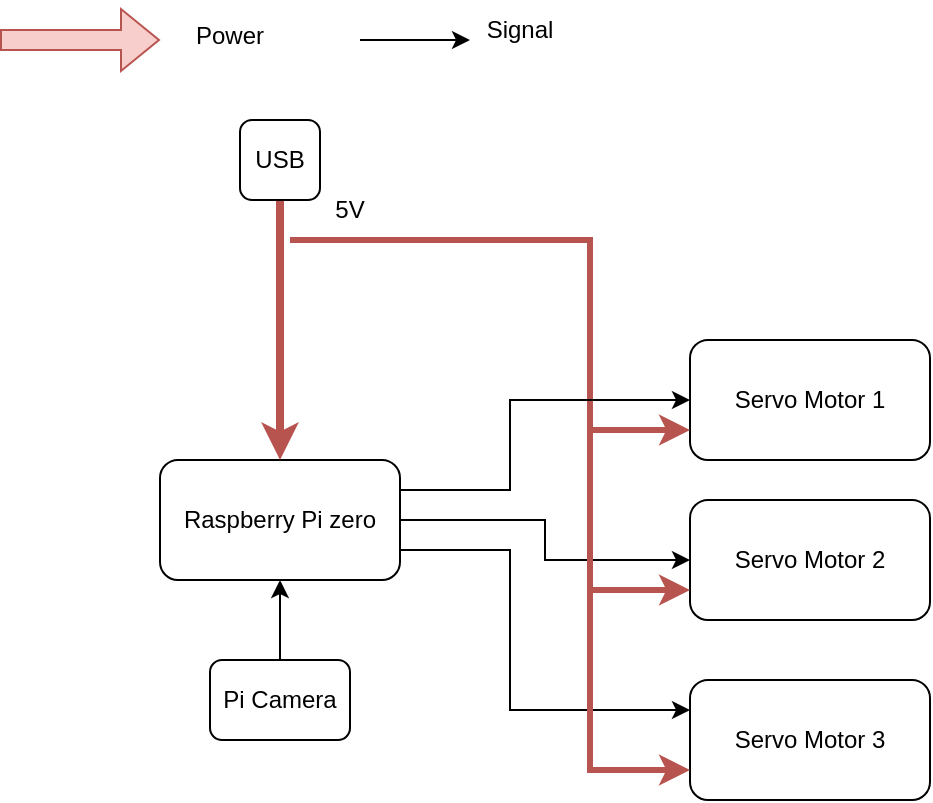 <mxfile version="24.8.8">
  <diagram name="Page-1" id="Oa7Kpcv20TyTfd5tUC3H">
    <mxGraphModel dx="230" dy="133" grid="1" gridSize="10" guides="1" tooltips="1" connect="1" arrows="1" fold="1" page="1" pageScale="1" pageWidth="850" pageHeight="1100" math="0" shadow="0">
      <root>
        <mxCell id="0" />
        <mxCell id="1" parent="0" />
        <mxCell id="iME_1mmJj4JnQnYkAXaE-13" style="edgeStyle=orthogonalEdgeStyle;rounded=0;orthogonalLoop=1;jettySize=auto;html=1;exitX=1;exitY=0.5;exitDx=0;exitDy=0;entryX=0;entryY=0.5;entryDx=0;entryDy=0;" edge="1" parent="1" source="iME_1mmJj4JnQnYkAXaE-1" target="iME_1mmJj4JnQnYkAXaE-6">
          <mxGeometry relative="1" as="geometry" />
        </mxCell>
        <mxCell id="iME_1mmJj4JnQnYkAXaE-14" style="edgeStyle=orthogonalEdgeStyle;rounded=0;orthogonalLoop=1;jettySize=auto;html=1;exitX=1;exitY=0.75;exitDx=0;exitDy=0;entryX=0;entryY=0.25;entryDx=0;entryDy=0;" edge="1" parent="1" source="iME_1mmJj4JnQnYkAXaE-1" target="iME_1mmJj4JnQnYkAXaE-8">
          <mxGeometry relative="1" as="geometry">
            <mxPoint x="470" y="660" as="targetPoint" />
            <Array as="points">
              <mxPoint x="450" y="595" />
              <mxPoint x="450" y="675" />
            </Array>
          </mxGeometry>
        </mxCell>
        <mxCell id="iME_1mmJj4JnQnYkAXaE-1" value="Raspberry Pi zero" style="rounded=1;whiteSpace=wrap;html=1;" vertex="1" parent="1">
          <mxGeometry x="275" y="550" width="120" height="60" as="geometry" />
        </mxCell>
        <mxCell id="iME_1mmJj4JnQnYkAXaE-2" value="" style="endArrow=classic;html=1;rounded=0;entryX=0.5;entryY=0;entryDx=0;entryDy=0;fillColor=#f8cecc;strokeColor=#b85450;strokeWidth=4;exitX=0.5;exitY=1;exitDx=0;exitDy=0;" edge="1" parent="1" source="iME_1mmJj4JnQnYkAXaE-15" target="iME_1mmJj4JnQnYkAXaE-1">
          <mxGeometry width="50" height="50" relative="1" as="geometry">
            <mxPoint x="335" y="440" as="sourcePoint" />
            <mxPoint x="440" y="570" as="targetPoint" />
          </mxGeometry>
        </mxCell>
        <mxCell id="iME_1mmJj4JnQnYkAXaE-3" value="5V" style="text;html=1;align=center;verticalAlign=middle;whiteSpace=wrap;rounded=0;" vertex="1" parent="1">
          <mxGeometry x="340" y="410" width="60" height="30" as="geometry" />
        </mxCell>
        <mxCell id="iME_1mmJj4JnQnYkAXaE-5" style="edgeStyle=orthogonalEdgeStyle;rounded=0;orthogonalLoop=1;jettySize=auto;html=1;exitX=0.5;exitY=0;exitDx=0;exitDy=0;entryX=0.5;entryY=1;entryDx=0;entryDy=0;" edge="1" parent="1" source="iME_1mmJj4JnQnYkAXaE-4" target="iME_1mmJj4JnQnYkAXaE-1">
          <mxGeometry relative="1" as="geometry" />
        </mxCell>
        <mxCell id="iME_1mmJj4JnQnYkAXaE-4" value="Pi Camera" style="rounded=1;whiteSpace=wrap;html=1;" vertex="1" parent="1">
          <mxGeometry x="300" y="650" width="70" height="40" as="geometry" />
        </mxCell>
        <mxCell id="iME_1mmJj4JnQnYkAXaE-6" value="Servo Motor 2" style="rounded=1;whiteSpace=wrap;html=1;" vertex="1" parent="1">
          <mxGeometry x="540" y="570" width="120" height="60" as="geometry" />
        </mxCell>
        <mxCell id="iME_1mmJj4JnQnYkAXaE-7" value="Servo Motor 1" style="rounded=1;whiteSpace=wrap;html=1;" vertex="1" parent="1">
          <mxGeometry x="540" y="490" width="120" height="60" as="geometry" />
        </mxCell>
        <mxCell id="iME_1mmJj4JnQnYkAXaE-8" value="Servo Motor 3" style="rounded=1;whiteSpace=wrap;html=1;" vertex="1" parent="1">
          <mxGeometry x="540" y="660" width="120" height="60" as="geometry" />
        </mxCell>
        <mxCell id="iME_1mmJj4JnQnYkAXaE-9" value="" style="endArrow=classic;html=1;rounded=0;entryX=0;entryY=0.75;entryDx=0;entryDy=0;fillColor=#f8cecc;strokeColor=#b85450;strokeWidth=3;" edge="1" parent="1" target="iME_1mmJj4JnQnYkAXaE-7">
          <mxGeometry width="50" height="50" relative="1" as="geometry">
            <mxPoint x="340" y="440" as="sourcePoint" />
            <mxPoint x="490" y="530" as="targetPoint" />
            <Array as="points">
              <mxPoint x="490" y="440" />
              <mxPoint x="490" y="535" />
            </Array>
          </mxGeometry>
        </mxCell>
        <mxCell id="iME_1mmJj4JnQnYkAXaE-10" value="" style="endArrow=classic;html=1;rounded=0;entryX=0;entryY=0.75;entryDx=0;entryDy=0;fillColor=#f8cecc;strokeColor=#b85450;strokeWidth=3;" edge="1" parent="1" target="iME_1mmJj4JnQnYkAXaE-6">
          <mxGeometry width="50" height="50" relative="1" as="geometry">
            <mxPoint x="490" y="520" as="sourcePoint" />
            <mxPoint x="570" y="560" as="targetPoint" />
            <Array as="points">
              <mxPoint x="490" y="615" />
            </Array>
          </mxGeometry>
        </mxCell>
        <mxCell id="iME_1mmJj4JnQnYkAXaE-11" value="" style="endArrow=classic;html=1;rounded=0;entryX=0;entryY=0.75;entryDx=0;entryDy=0;fillColor=#f8cecc;strokeColor=#b85450;strokeWidth=3;" edge="1" parent="1" target="iME_1mmJj4JnQnYkAXaE-8">
          <mxGeometry width="50" height="50" relative="1" as="geometry">
            <mxPoint x="490" y="600" as="sourcePoint" />
            <mxPoint x="510" y="650" as="targetPoint" />
            <Array as="points">
              <mxPoint x="490" y="705" />
            </Array>
          </mxGeometry>
        </mxCell>
        <mxCell id="iME_1mmJj4JnQnYkAXaE-12" value="" style="endArrow=classic;html=1;rounded=0;exitX=1;exitY=0.25;exitDx=0;exitDy=0;entryX=0;entryY=0.5;entryDx=0;entryDy=0;" edge="1" parent="1" source="iME_1mmJj4JnQnYkAXaE-1" target="iME_1mmJj4JnQnYkAXaE-7">
          <mxGeometry width="50" height="50" relative="1" as="geometry">
            <mxPoint x="320" y="630" as="sourcePoint" />
            <mxPoint x="430" y="520" as="targetPoint" />
            <Array as="points">
              <mxPoint x="450" y="565" />
              <mxPoint x="450" y="520" />
            </Array>
          </mxGeometry>
        </mxCell>
        <mxCell id="iME_1mmJj4JnQnYkAXaE-15" value="USB" style="rounded=1;whiteSpace=wrap;html=1;" vertex="1" parent="1">
          <mxGeometry x="315" y="380" width="40" height="40" as="geometry" />
        </mxCell>
        <mxCell id="iME_1mmJj4JnQnYkAXaE-16" value="" style="shape=flexArrow;endArrow=classic;html=1;rounded=0;fillColor=#f8cecc;strokeColor=#b85450;" edge="1" parent="1">
          <mxGeometry width="50" height="50" relative="1" as="geometry">
            <mxPoint x="195" y="340" as="sourcePoint" />
            <mxPoint x="275" y="340" as="targetPoint" />
          </mxGeometry>
        </mxCell>
        <mxCell id="iME_1mmJj4JnQnYkAXaE-17" value="Power&lt;div&gt;&lt;br&gt;&lt;/div&gt;" style="text;html=1;align=center;verticalAlign=middle;whiteSpace=wrap;rounded=0;" vertex="1" parent="1">
          <mxGeometry x="280" y="330" width="60" height="30" as="geometry" />
        </mxCell>
        <mxCell id="iME_1mmJj4JnQnYkAXaE-18" value="" style="endArrow=classic;html=1;rounded=0;" edge="1" parent="1">
          <mxGeometry width="50" height="50" relative="1" as="geometry">
            <mxPoint x="375" y="340" as="sourcePoint" />
            <mxPoint x="430" y="340" as="targetPoint" />
          </mxGeometry>
        </mxCell>
        <mxCell id="iME_1mmJj4JnQnYkAXaE-19" value="Signal" style="text;html=1;align=center;verticalAlign=middle;whiteSpace=wrap;rounded=0;" vertex="1" parent="1">
          <mxGeometry x="425" y="320" width="60" height="30" as="geometry" />
        </mxCell>
      </root>
    </mxGraphModel>
  </diagram>
</mxfile>
